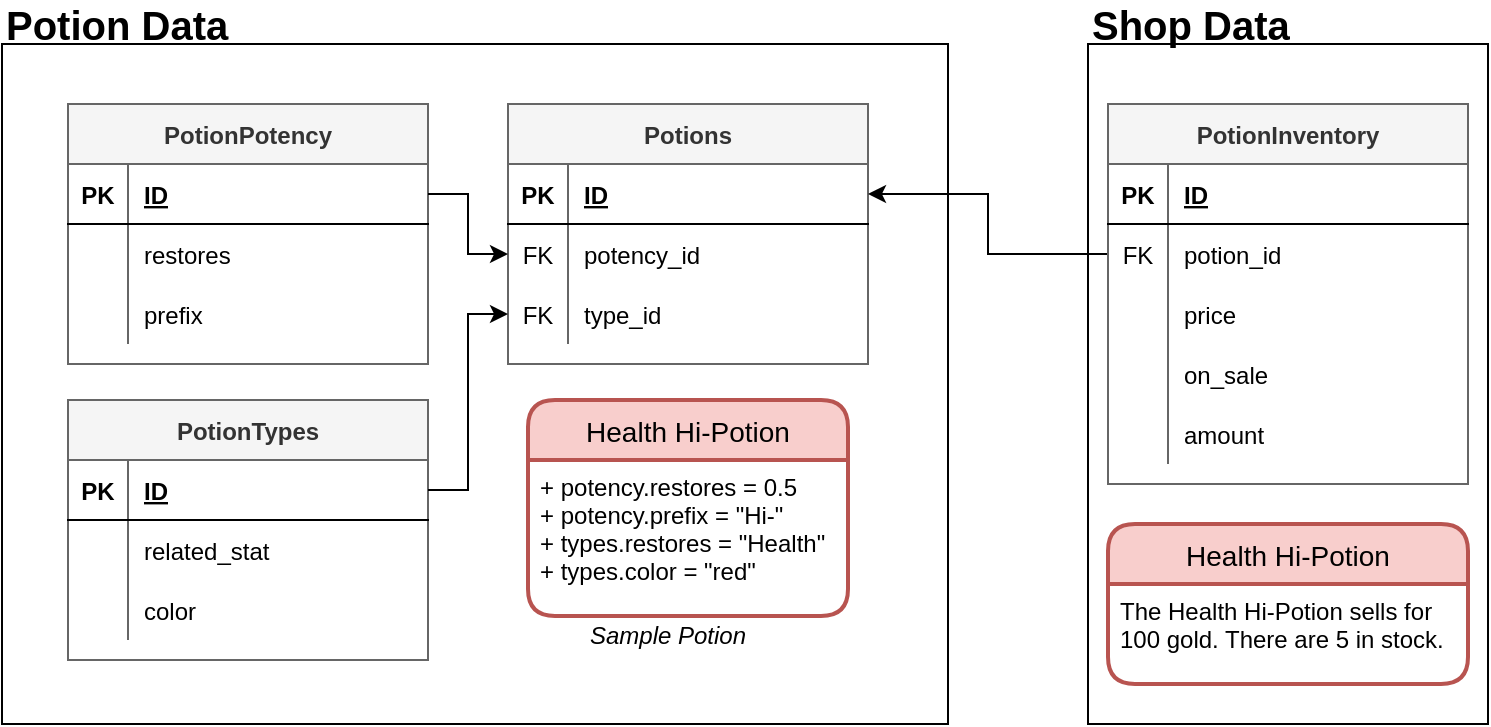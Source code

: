 <mxfile version="13.7.5" type="device"><diagram id="GOEYII7fUsaelJ4KVyWB" name="Page-1"><mxGraphModel dx="1391" dy="588" grid="1" gridSize="10" guides="1" tooltips="1" connect="1" arrows="1" fold="1" page="1" pageScale="1" pageWidth="850" pageHeight="1100" math="0" shadow="0"><root><mxCell id="0"/><mxCell id="1" parent="0"/><mxCell id="8GXnGBDEEiGaHVVLo4dX-48" value="" style="rounded=0;whiteSpace=wrap;html=1;" parent="1" vertex="1"><mxGeometry x="-143" y="40" width="473" height="340" as="geometry"/></mxCell><mxCell id="8GXnGBDEEiGaHVVLo4dX-22" value="PotionPotency" style="shape=table;startSize=30;container=1;collapsible=1;childLayout=tableLayout;fixedRows=1;rowLines=0;fontStyle=1;align=center;resizeLast=1;fillColor=#f5f5f5;strokeColor=#666666;fontColor=#333333;" parent="1" vertex="1"><mxGeometry x="-110" y="70" width="180" height="130" as="geometry"/></mxCell><mxCell id="8GXnGBDEEiGaHVVLo4dX-23" value="" style="shape=partialRectangle;collapsible=0;dropTarget=0;pointerEvents=0;fillColor=none;top=0;left=0;bottom=1;right=0;points=[[0,0.5],[1,0.5]];portConstraint=eastwest;" parent="8GXnGBDEEiGaHVVLo4dX-22" vertex="1"><mxGeometry y="30" width="180" height="30" as="geometry"/></mxCell><mxCell id="8GXnGBDEEiGaHVVLo4dX-24" value="PK" style="shape=partialRectangle;connectable=0;fillColor=none;top=0;left=0;bottom=0;right=0;fontStyle=1;overflow=hidden;" parent="8GXnGBDEEiGaHVVLo4dX-23" vertex="1"><mxGeometry width="30" height="30" as="geometry"/></mxCell><mxCell id="8GXnGBDEEiGaHVVLo4dX-25" value="ID" style="shape=partialRectangle;connectable=0;fillColor=none;top=0;left=0;bottom=0;right=0;align=left;spacingLeft=6;fontStyle=5;overflow=hidden;" parent="8GXnGBDEEiGaHVVLo4dX-23" vertex="1"><mxGeometry x="30" width="150" height="30" as="geometry"/></mxCell><mxCell id="8GXnGBDEEiGaHVVLo4dX-26" value="" style="shape=partialRectangle;collapsible=0;dropTarget=0;pointerEvents=0;fillColor=none;top=0;left=0;bottom=0;right=0;points=[[0,0.5],[1,0.5]];portConstraint=eastwest;" parent="8GXnGBDEEiGaHVVLo4dX-22" vertex="1"><mxGeometry y="60" width="180" height="30" as="geometry"/></mxCell><mxCell id="8GXnGBDEEiGaHVVLo4dX-27" value="" style="shape=partialRectangle;connectable=0;fillColor=none;top=0;left=0;bottom=0;right=0;editable=1;overflow=hidden;" parent="8GXnGBDEEiGaHVVLo4dX-26" vertex="1"><mxGeometry width="30" height="30" as="geometry"/></mxCell><mxCell id="8GXnGBDEEiGaHVVLo4dX-28" value="restores" style="shape=partialRectangle;connectable=0;fillColor=none;top=0;left=0;bottom=0;right=0;align=left;spacingLeft=6;overflow=hidden;" parent="8GXnGBDEEiGaHVVLo4dX-26" vertex="1"><mxGeometry x="30" width="150" height="30" as="geometry"/></mxCell><mxCell id="8GXnGBDEEiGaHVVLo4dX-29" value="" style="shape=partialRectangle;collapsible=0;dropTarget=0;pointerEvents=0;fillColor=none;top=0;left=0;bottom=0;right=0;points=[[0,0.5],[1,0.5]];portConstraint=eastwest;" parent="8GXnGBDEEiGaHVVLo4dX-22" vertex="1"><mxGeometry y="90" width="180" height="30" as="geometry"/></mxCell><mxCell id="8GXnGBDEEiGaHVVLo4dX-30" value="" style="shape=partialRectangle;connectable=0;fillColor=none;top=0;left=0;bottom=0;right=0;editable=1;overflow=hidden;" parent="8GXnGBDEEiGaHVVLo4dX-29" vertex="1"><mxGeometry width="30" height="30" as="geometry"/></mxCell><mxCell id="8GXnGBDEEiGaHVVLo4dX-31" value="prefix" style="shape=partialRectangle;connectable=0;fillColor=none;top=0;left=0;bottom=0;right=0;align=left;spacingLeft=6;overflow=hidden;" parent="8GXnGBDEEiGaHVVLo4dX-29" vertex="1"><mxGeometry x="30" width="150" height="30" as="geometry"/></mxCell><mxCell id="8GXnGBDEEiGaHVVLo4dX-32" value="PotionTypes" style="shape=table;startSize=30;container=1;collapsible=1;childLayout=tableLayout;fixedRows=1;rowLines=0;fontStyle=1;align=center;resizeLast=1;fillColor=#f5f5f5;strokeColor=#666666;fontColor=#333333;" parent="1" vertex="1"><mxGeometry x="-110" y="218" width="180" height="130" as="geometry"/></mxCell><mxCell id="8GXnGBDEEiGaHVVLo4dX-33" value="" style="shape=partialRectangle;collapsible=0;dropTarget=0;pointerEvents=0;fillColor=none;top=0;left=0;bottom=1;right=0;points=[[0,0.5],[1,0.5]];portConstraint=eastwest;" parent="8GXnGBDEEiGaHVVLo4dX-32" vertex="1"><mxGeometry y="30" width="180" height="30" as="geometry"/></mxCell><mxCell id="8GXnGBDEEiGaHVVLo4dX-34" value="PK" style="shape=partialRectangle;connectable=0;fillColor=none;top=0;left=0;bottom=0;right=0;fontStyle=1;overflow=hidden;" parent="8GXnGBDEEiGaHVVLo4dX-33" vertex="1"><mxGeometry width="30" height="30" as="geometry"/></mxCell><mxCell id="8GXnGBDEEiGaHVVLo4dX-35" value="ID" style="shape=partialRectangle;connectable=0;fillColor=none;top=0;left=0;bottom=0;right=0;align=left;spacingLeft=6;fontStyle=5;overflow=hidden;" parent="8GXnGBDEEiGaHVVLo4dX-33" vertex="1"><mxGeometry x="30" width="150" height="30" as="geometry"/></mxCell><mxCell id="8GXnGBDEEiGaHVVLo4dX-36" value="" style="shape=partialRectangle;collapsible=0;dropTarget=0;pointerEvents=0;fillColor=none;top=0;left=0;bottom=0;right=0;points=[[0,0.5],[1,0.5]];portConstraint=eastwest;" parent="8GXnGBDEEiGaHVVLo4dX-32" vertex="1"><mxGeometry y="60" width="180" height="30" as="geometry"/></mxCell><mxCell id="8GXnGBDEEiGaHVVLo4dX-37" value="" style="shape=partialRectangle;connectable=0;fillColor=none;top=0;left=0;bottom=0;right=0;editable=1;overflow=hidden;" parent="8GXnGBDEEiGaHVVLo4dX-36" vertex="1"><mxGeometry width="30" height="30" as="geometry"/></mxCell><mxCell id="8GXnGBDEEiGaHVVLo4dX-38" value="related_stat" style="shape=partialRectangle;connectable=0;fillColor=none;top=0;left=0;bottom=0;right=0;align=left;spacingLeft=6;overflow=hidden;" parent="8GXnGBDEEiGaHVVLo4dX-36" vertex="1"><mxGeometry x="30" width="150" height="30" as="geometry"/></mxCell><mxCell id="8GXnGBDEEiGaHVVLo4dX-39" value="" style="shape=partialRectangle;collapsible=0;dropTarget=0;pointerEvents=0;fillColor=none;top=0;left=0;bottom=0;right=0;points=[[0,0.5],[1,0.5]];portConstraint=eastwest;" parent="8GXnGBDEEiGaHVVLo4dX-32" vertex="1"><mxGeometry y="90" width="180" height="30" as="geometry"/></mxCell><mxCell id="8GXnGBDEEiGaHVVLo4dX-40" value="" style="shape=partialRectangle;connectable=0;fillColor=none;top=0;left=0;bottom=0;right=0;editable=1;overflow=hidden;" parent="8GXnGBDEEiGaHVVLo4dX-39" vertex="1"><mxGeometry width="30" height="30" as="geometry"/></mxCell><mxCell id="8GXnGBDEEiGaHVVLo4dX-41" value="color" style="shape=partialRectangle;connectable=0;fillColor=none;top=0;left=0;bottom=0;right=0;align=left;spacingLeft=6;overflow=hidden;" parent="8GXnGBDEEiGaHVVLo4dX-39" vertex="1"><mxGeometry x="30" width="150" height="30" as="geometry"/></mxCell><mxCell id="8GXnGBDEEiGaHVVLo4dX-9" value="Potions" style="shape=table;startSize=30;container=1;collapsible=1;childLayout=tableLayout;fixedRows=1;rowLines=0;fontStyle=1;align=center;resizeLast=1;fillColor=#f5f5f5;strokeColor=#666666;fontColor=#333333;" parent="1" vertex="1"><mxGeometry x="110" y="70" width="180" height="130" as="geometry"/></mxCell><mxCell id="8GXnGBDEEiGaHVVLo4dX-10" value="" style="shape=partialRectangle;collapsible=0;dropTarget=0;pointerEvents=0;fillColor=none;top=0;left=0;bottom=1;right=0;points=[[0,0.5],[1,0.5]];portConstraint=eastwest;" parent="8GXnGBDEEiGaHVVLo4dX-9" vertex="1"><mxGeometry y="30" width="180" height="30" as="geometry"/></mxCell><mxCell id="8GXnGBDEEiGaHVVLo4dX-11" value="PK" style="shape=partialRectangle;connectable=0;fillColor=none;top=0;left=0;bottom=0;right=0;fontStyle=1;overflow=hidden;" parent="8GXnGBDEEiGaHVVLo4dX-10" vertex="1"><mxGeometry width="30" height="30" as="geometry"/></mxCell><mxCell id="8GXnGBDEEiGaHVVLo4dX-12" value="ID" style="shape=partialRectangle;connectable=0;fillColor=none;top=0;left=0;bottom=0;right=0;align=left;spacingLeft=6;fontStyle=5;overflow=hidden;" parent="8GXnGBDEEiGaHVVLo4dX-10" vertex="1"><mxGeometry x="30" width="150" height="30" as="geometry"/></mxCell><mxCell id="8GXnGBDEEiGaHVVLo4dX-13" value="" style="shape=partialRectangle;collapsible=0;dropTarget=0;pointerEvents=0;fillColor=none;top=0;left=0;bottom=0;right=0;points=[[0,0.5],[1,0.5]];portConstraint=eastwest;" parent="8GXnGBDEEiGaHVVLo4dX-9" vertex="1"><mxGeometry y="60" width="180" height="30" as="geometry"/></mxCell><mxCell id="8GXnGBDEEiGaHVVLo4dX-14" value="FK" style="shape=partialRectangle;connectable=0;fillColor=none;top=0;left=0;bottom=0;right=0;editable=1;overflow=hidden;" parent="8GXnGBDEEiGaHVVLo4dX-13" vertex="1"><mxGeometry width="30" height="30" as="geometry"/></mxCell><mxCell id="8GXnGBDEEiGaHVVLo4dX-15" value="potency_id" style="shape=partialRectangle;connectable=0;fillColor=none;top=0;left=0;bottom=0;right=0;align=left;spacingLeft=6;overflow=hidden;" parent="8GXnGBDEEiGaHVVLo4dX-13" vertex="1"><mxGeometry x="30" width="150" height="30" as="geometry"/></mxCell><mxCell id="8GXnGBDEEiGaHVVLo4dX-16" value="" style="shape=partialRectangle;collapsible=0;dropTarget=0;pointerEvents=0;fillColor=none;top=0;left=0;bottom=0;right=0;points=[[0,0.5],[1,0.5]];portConstraint=eastwest;" parent="8GXnGBDEEiGaHVVLo4dX-9" vertex="1"><mxGeometry y="90" width="180" height="30" as="geometry"/></mxCell><mxCell id="8GXnGBDEEiGaHVVLo4dX-17" value="FK" style="shape=partialRectangle;connectable=0;fillColor=none;top=0;left=0;bottom=0;right=0;editable=1;overflow=hidden;" parent="8GXnGBDEEiGaHVVLo4dX-16" vertex="1"><mxGeometry width="30" height="30" as="geometry"/></mxCell><mxCell id="8GXnGBDEEiGaHVVLo4dX-18" value="type_id" style="shape=partialRectangle;connectable=0;fillColor=none;top=0;left=0;bottom=0;right=0;align=left;spacingLeft=6;overflow=hidden;" parent="8GXnGBDEEiGaHVVLo4dX-16" vertex="1"><mxGeometry x="30" width="150" height="30" as="geometry"/></mxCell><mxCell id="8GXnGBDEEiGaHVVLo4dX-49" value="Sample Potion" style="text;html=1;strokeColor=none;fillColor=none;align=center;verticalAlign=middle;whiteSpace=wrap;rounded=0;fontStyle=2" parent="1" vertex="1"><mxGeometry x="135" y="326" width="110" height="20" as="geometry"/></mxCell><mxCell id="8GXnGBDEEiGaHVVLo4dX-50" style="edgeStyle=orthogonalEdgeStyle;rounded=0;orthogonalLoop=1;jettySize=auto;html=1;entryX=0;entryY=0.5;entryDx=0;entryDy=0;" parent="1" source="8GXnGBDEEiGaHVVLo4dX-23" target="8GXnGBDEEiGaHVVLo4dX-13" edge="1"><mxGeometry relative="1" as="geometry"/></mxCell><mxCell id="8GXnGBDEEiGaHVVLo4dX-54" style="edgeStyle=orthogonalEdgeStyle;rounded=0;orthogonalLoop=1;jettySize=auto;html=1;entryX=0;entryY=0.5;entryDx=0;entryDy=0;" parent="1" source="8GXnGBDEEiGaHVVLo4dX-33" target="8GXnGBDEEiGaHVVLo4dX-16" edge="1"><mxGeometry relative="1" as="geometry"/></mxCell><mxCell id="8GXnGBDEEiGaHVVLo4dX-55" value="" style="rounded=0;whiteSpace=wrap;html=1;" parent="1" vertex="1"><mxGeometry x="400" y="40" width="200" height="340" as="geometry"/></mxCell><mxCell id="8GXnGBDEEiGaHVVLo4dX-84" style="edgeStyle=orthogonalEdgeStyle;rounded=0;orthogonalLoop=1;jettySize=auto;html=1;entryX=1;entryY=0.5;entryDx=0;entryDy=0;" parent="1" source="8GXnGBDEEiGaHVVLo4dX-60" target="8GXnGBDEEiGaHVVLo4dX-10" edge="1"><mxGeometry relative="1" as="geometry"/></mxCell><mxCell id="8GXnGBDEEiGaHVVLo4dX-56" value="PotionInventory" style="shape=table;startSize=30;container=1;collapsible=1;childLayout=tableLayout;fixedRows=1;rowLines=0;fontStyle=1;align=center;resizeLast=1;fillColor=#f5f5f5;strokeColor=#666666;fontColor=#333333;" parent="1" vertex="1"><mxGeometry x="410" y="70" width="180" height="190" as="geometry"/></mxCell><mxCell id="8GXnGBDEEiGaHVVLo4dX-57" value="" style="shape=partialRectangle;collapsible=0;dropTarget=0;pointerEvents=0;fillColor=none;top=0;left=0;bottom=1;right=0;points=[[0,0.5],[1,0.5]];portConstraint=eastwest;" parent="8GXnGBDEEiGaHVVLo4dX-56" vertex="1"><mxGeometry y="30" width="180" height="30" as="geometry"/></mxCell><mxCell id="8GXnGBDEEiGaHVVLo4dX-58" value="PK" style="shape=partialRectangle;connectable=0;fillColor=none;top=0;left=0;bottom=0;right=0;fontStyle=1;overflow=hidden;" parent="8GXnGBDEEiGaHVVLo4dX-57" vertex="1"><mxGeometry width="30" height="30" as="geometry"/></mxCell><mxCell id="8GXnGBDEEiGaHVVLo4dX-59" value="ID" style="shape=partialRectangle;connectable=0;fillColor=none;top=0;left=0;bottom=0;right=0;align=left;spacingLeft=6;fontStyle=5;overflow=hidden;" parent="8GXnGBDEEiGaHVVLo4dX-57" vertex="1"><mxGeometry x="30" width="150" height="30" as="geometry"/></mxCell><mxCell id="8GXnGBDEEiGaHVVLo4dX-60" value="" style="shape=partialRectangle;collapsible=0;dropTarget=0;pointerEvents=0;fillColor=none;top=0;left=0;bottom=0;right=0;points=[[0,0.5],[1,0.5]];portConstraint=eastwest;" parent="8GXnGBDEEiGaHVVLo4dX-56" vertex="1"><mxGeometry y="60" width="180" height="30" as="geometry"/></mxCell><mxCell id="8GXnGBDEEiGaHVVLo4dX-61" value="FK" style="shape=partialRectangle;connectable=0;fillColor=none;top=0;left=0;bottom=0;right=0;editable=1;overflow=hidden;" parent="8GXnGBDEEiGaHVVLo4dX-60" vertex="1"><mxGeometry width="30" height="30" as="geometry"/></mxCell><mxCell id="8GXnGBDEEiGaHVVLo4dX-62" value="potion_id" style="shape=partialRectangle;connectable=0;fillColor=none;top=0;left=0;bottom=0;right=0;align=left;spacingLeft=6;overflow=hidden;" parent="8GXnGBDEEiGaHVVLo4dX-60" vertex="1"><mxGeometry x="30" width="150" height="30" as="geometry"/></mxCell><mxCell id="8GXnGBDEEiGaHVVLo4dX-63" value="" style="shape=partialRectangle;collapsible=0;dropTarget=0;pointerEvents=0;fillColor=none;top=0;left=0;bottom=0;right=0;points=[[0,0.5],[1,0.5]];portConstraint=eastwest;" parent="8GXnGBDEEiGaHVVLo4dX-56" vertex="1"><mxGeometry y="90" width="180" height="30" as="geometry"/></mxCell><mxCell id="8GXnGBDEEiGaHVVLo4dX-64" value="" style="shape=partialRectangle;connectable=0;fillColor=none;top=0;left=0;bottom=0;right=0;editable=1;overflow=hidden;" parent="8GXnGBDEEiGaHVVLo4dX-63" vertex="1"><mxGeometry width="30" height="30" as="geometry"/></mxCell><mxCell id="8GXnGBDEEiGaHVVLo4dX-65" value="price" style="shape=partialRectangle;connectable=0;fillColor=none;top=0;left=0;bottom=0;right=0;align=left;spacingLeft=6;overflow=hidden;" parent="8GXnGBDEEiGaHVVLo4dX-63" vertex="1"><mxGeometry x="30" width="150" height="30" as="geometry"/></mxCell><mxCell id="8GXnGBDEEiGaHVVLo4dX-67" style="shape=partialRectangle;collapsible=0;dropTarget=0;pointerEvents=0;fillColor=none;top=0;left=0;bottom=0;right=0;points=[[0,0.5],[1,0.5]];portConstraint=eastwest;" parent="8GXnGBDEEiGaHVVLo4dX-56" vertex="1"><mxGeometry y="120" width="180" height="30" as="geometry"/></mxCell><mxCell id="8GXnGBDEEiGaHVVLo4dX-68" style="shape=partialRectangle;connectable=0;fillColor=none;top=0;left=0;bottom=0;right=0;editable=1;overflow=hidden;" parent="8GXnGBDEEiGaHVVLo4dX-67" vertex="1"><mxGeometry width="30" height="30" as="geometry"/></mxCell><mxCell id="8GXnGBDEEiGaHVVLo4dX-69" value="on_sale" style="shape=partialRectangle;connectable=0;fillColor=none;top=0;left=0;bottom=0;right=0;align=left;spacingLeft=6;overflow=hidden;" parent="8GXnGBDEEiGaHVVLo4dX-67" vertex="1"><mxGeometry x="30" width="150" height="30" as="geometry"/></mxCell><mxCell id="8GXnGBDEEiGaHVVLo4dX-70" style="shape=partialRectangle;collapsible=0;dropTarget=0;pointerEvents=0;fillColor=none;top=0;left=0;bottom=0;right=0;points=[[0,0.5],[1,0.5]];portConstraint=eastwest;" parent="8GXnGBDEEiGaHVVLo4dX-56" vertex="1"><mxGeometry y="150" width="180" height="30" as="geometry"/></mxCell><mxCell id="8GXnGBDEEiGaHVVLo4dX-71" style="shape=partialRectangle;connectable=0;fillColor=none;top=0;left=0;bottom=0;right=0;editable=1;overflow=hidden;" parent="8GXnGBDEEiGaHVVLo4dX-70" vertex="1"><mxGeometry width="30" height="30" as="geometry"/></mxCell><mxCell id="8GXnGBDEEiGaHVVLo4dX-72" value="amount" style="shape=partialRectangle;connectable=0;fillColor=none;top=0;left=0;bottom=0;right=0;align=left;spacingLeft=6;overflow=hidden;" parent="8GXnGBDEEiGaHVVLo4dX-70" vertex="1"><mxGeometry x="30" width="150" height="30" as="geometry"/></mxCell><mxCell id="8GXnGBDEEiGaHVVLo4dX-46" value="Health Hi-Potion" style="swimlane;childLayout=stackLayout;horizontal=1;startSize=30;horizontalStack=0;rounded=1;fontSize=14;fontStyle=0;strokeWidth=2;resizeParent=0;resizeLast=1;shadow=0;dashed=0;align=center;fillColor=#f8cecc;strokeColor=#b85450;" parent="1" vertex="1"><mxGeometry x="120" y="218" width="160" height="108" as="geometry"/></mxCell><mxCell id="8GXnGBDEEiGaHVVLo4dX-47" value="+ potency.restores = 0.5&#xa;+ potency.prefix = &quot;Hi-&quot;&#xa;+ types.restores = &quot;Health&quot;&#xa;+ types.color = &quot;red&quot;" style="align=left;strokeColor=none;fillColor=none;spacingLeft=4;fontSize=12;verticalAlign=top;resizable=0;rotatable=0;part=1;" parent="8GXnGBDEEiGaHVVLo4dX-46" vertex="1"><mxGeometry y="30" width="160" height="78" as="geometry"/></mxCell><mxCell id="8GXnGBDEEiGaHVVLo4dX-2" value="" style="shape=image;html=1;verticalAlign=top;verticalLabelPosition=bottom;labelBackgroundColor=#ffffff;imageAspect=0;aspect=fixed;image=https://cdn2.iconfinder.com/data/icons/harry-potter-colour-collection/60/18_-_Harry_Potter_-_Colour_-_Potion_Bottle-128.png" parent="1" vertex="1"><mxGeometry x="220" y="243" width="128" height="128" as="geometry"/></mxCell><mxCell id="8GXnGBDEEiGaHVVLo4dX-85" value="Health Hi-Potion" style="swimlane;childLayout=stackLayout;horizontal=1;startSize=30;horizontalStack=0;rounded=1;fontSize=14;fontStyle=0;strokeWidth=2;resizeParent=0;resizeLast=1;shadow=0;dashed=0;align=center;fillColor=#f8cecc;strokeColor=#b85450;" parent="1" vertex="1"><mxGeometry x="410" y="280" width="180" height="80" as="geometry"/></mxCell><mxCell id="8GXnGBDEEiGaHVVLo4dX-86" value="The Health Hi-Potion sells for &#xa;100 gold. There are 5 in stock." style="align=left;strokeColor=none;fillColor=none;spacingLeft=4;fontSize=12;verticalAlign=top;resizable=0;rotatable=0;part=1;" parent="8GXnGBDEEiGaHVVLo4dX-85" vertex="1"><mxGeometry y="30" width="180" height="50" as="geometry"/></mxCell><mxCell id="8GXnGBDEEiGaHVVLo4dX-87" value="&lt;b&gt;&lt;font style=&quot;font-size: 20px&quot;&gt;Potion Data&lt;/font&gt;&lt;/b&gt;" style="text;html=1;align=left;verticalAlign=middle;resizable=0;points=[];autosize=1;" parent="1" vertex="1"><mxGeometry x="-143" y="20" width="130" height="20" as="geometry"/></mxCell><mxCell id="8GXnGBDEEiGaHVVLo4dX-88" value="&lt;b&gt;&lt;font style=&quot;font-size: 20px&quot;&gt;Shop Data&lt;/font&gt;&lt;/b&gt;" style="text;html=1;align=left;verticalAlign=middle;resizable=0;points=[];autosize=1;" parent="1" vertex="1"><mxGeometry x="400" y="20" width="110" height="20" as="geometry"/></mxCell></root></mxGraphModel></diagram></mxfile>